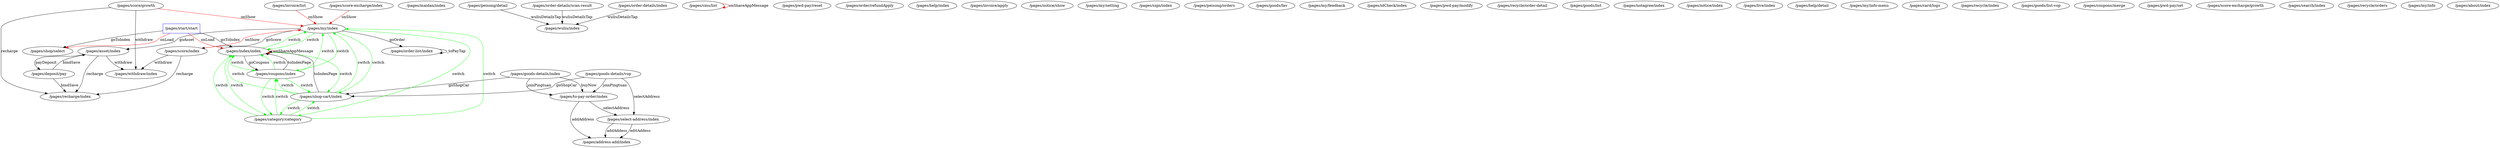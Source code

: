 // UI State Transfer Diagram
digraph {
	"/pages/invoice/list" [label="/pages/invoice/list"]
	"/pages/maidan/index" [label="/pages/maidan/index"]
	"/pages/peisong/detail" [label="/pages/peisong/detail"]
	"/pages/address-add/index" [label="/pages/address-add/index"]
	"/pages/cms/list" [label="/pages/cms/list"]
	"/pages/pwd-pay/reset" [label="/pages/pwd-pay/reset"]
	"/pages/order/refundApply" [label="/pages/order/refundApply"]
	"/pages/help/index" [label="/pages/help/index"]
	"/pages/invoice/apply" [label="/pages/invoice/apply"]
	"/pages/goods-details/index" [label="/pages/goods-details/index"]
	"/pages/notice/show" [label="/pages/notice/show"]
	"/pages/my/setting" [label="/pages/my/setting"]
	"/pages/index/index" [label="/pages/index/index"]
	"/pages/select-address/index" [label="/pages/select-address/index"]
	"/pages/order-details/scan-result" [label="/pages/order-details/scan-result"]
	"/pages/sign/index" [label="/pages/sign/index"]
	"/pages/peisong/orders" [label="/pages/peisong/orders"]
	"/pages/goods-details/vop" [label="/pages/goods-details/vop"]
	"/pages/goods/fav" [label="/pages/goods/fav"]
	"/pages/deposit/pay" [label="/pages/deposit/pay"]
	"/pages/my/feedback" [label="/pages/my/feedback"]
	"/pages/shop/select" [label="/pages/shop/select"]
	"/pages/order-details/index" [label="/pages/order-details/index"]
	"/pages/idCheck/index" [label="/pages/idCheck/index"]
	"/pages/pwd-pay/modify" [label="/pages/pwd-pay/modify"]
	"/pages/start/start" [label="/pages/start/start" color=blue shape=rectangle]
	"/pages/recycle/order-detail" [label="/pages/recycle/order-detail"]
	"/pages/goods/list" [label="/pages/goods/list"]
	"/pages/notagree/index" [label="/pages/notagree/index"]
	"/pages/notice/index" [label="/pages/notice/index"]
	"/pages/my/index" [label="/pages/my/index"]
	"/pages/live/index" [label="/pages/live/index"]
	"/pages/score/index" [label="/pages/score/index"]
	"/pages/order-list/index" [label="/pages/order-list/index"]
	"/pages/recharge/index" [label="/pages/recharge/index"]
	"/pages/asset/index" [label="/pages/asset/index"]
	"/pages/help/detail" [label="/pages/help/detail"]
	"/pages/my/info-menu" [label="/pages/my/info-menu"]
	"/pages/category/category" [label="/pages/category/category"]
	"/pages/score/growth" [label="/pages/score/growth"]
	"/pages/card/logs" [label="/pages/card/logs"]
	"/pages/to-pay-order/index" [label="/pages/to-pay-order/index"]
	"/pages/recycle/index" [label="/pages/recycle/index"]
	"/pages/goods/list-vop" [label="/pages/goods/list-vop"]
	"/pages/coupons/merge" [label="/pages/coupons/merge"]
	"/pages/pwd-pay/set" [label="/pages/pwd-pay/set"]
	"/pages/score-excharge/growth" [label="/pages/score-excharge/growth"]
	"/pages/search/index" [label="/pages/search/index"]
	"/pages/withdraw/index" [label="/pages/withdraw/index"]
	"/pages/recycle/orders" [label="/pages/recycle/orders"]
	"/pages/shop-cart/index" [label="/pages/shop-cart/index"]
	"/pages/coupons/index" [label="/pages/coupons/index"]
	"/pages/wuliu/index" [label="/pages/wuliu/index"]
	"/pages/my/info" [label="/pages/my/info"]
	"/pages/about/index" [label="/pages/about/index"]
	"/pages/score-excharge/index" [label="/pages/score-excharge/index"]
	"/pages/index/index" -> "/pages/category/category" [label=switch color=green]
	"/pages/index/index" -> "/pages/coupons/index" [label=switch color=green]
	"/pages/index/index" -> "/pages/shop-cart/index" [label=switch color=green]
	"/pages/index/index" -> "/pages/my/index" [label=switch color=green]
	"/pages/category/category" -> "/pages/index/index" [label=switch color=green]
	"/pages/category/category" -> "/pages/coupons/index" [label=switch color=green]
	"/pages/category/category" -> "/pages/shop-cart/index" [label=switch color=green]
	"/pages/category/category" -> "/pages/my/index" [label=switch color=green]
	"/pages/coupons/index" -> "/pages/index/index" [label=switch color=green]
	"/pages/coupons/index" -> "/pages/category/category" [label=switch color=green]
	"/pages/coupons/index" -> "/pages/shop-cart/index" [label=switch color=green]
	"/pages/coupons/index" -> "/pages/my/index" [label=switch color=green]
	"/pages/shop-cart/index" -> "/pages/index/index" [label=switch color=green]
	"/pages/shop-cart/index" -> "/pages/category/category" [label=switch color=green]
	"/pages/shop-cart/index" -> "/pages/coupons/index" [label=switch color=green]
	"/pages/shop-cart/index" -> "/pages/my/index" [label=switch color=green]
	"/pages/my/index" -> "/pages/index/index" [label=switch color=green]
	"/pages/my/index" -> "/pages/category/category" [label=switch color=green]
	"/pages/my/index" -> "/pages/coupons/index" [label=switch color=green]
	"/pages/my/index" -> "/pages/shop-cart/index" [label=switch color=green]
	"/pages/start/start" -> "/pages/index/index" [label=onLoad color=red]
	"/pages/start/start" -> "/pages/shop/select" [label=onLoad color=red]
	"/pages/start/start" -> "/pages/index/index" [label=goToIndex]
	"/pages/start/start" -> "/pages/shop/select" [label=goToIndex]
	"/pages/index/index" -> "/pages/index/index" [label=onShareAppMessage color=red]
	"/pages/index/index" -> "/pages/coupons/index" [label=goCoupons]
	"/pages/goods-details/index" -> "/pages/to-pay-order/index" [label=joinPingtuan]
	"/pages/goods-details/index" -> "/pages/to-pay-order/index" [label=buyNow]
	"/pages/goods-details/index" -> "/pages/shop-cart/index" [label=goShopCar]
	"/pages/goods-details/vop" -> "/pages/to-pay-order/index" [label=joinPingtuan]
	"/pages/goods-details/vop" -> "/pages/select-address/index" [label=selectAddress]
	"/pages/goods-details/vop" -> "/pages/shop-cart/index" [label=goShopCar]
	"/pages/shop-cart/index" -> "/pages/index/index" [label=toIndexPage]
	"/pages/to-pay-order/index" -> "/pages/address-add/index" [label=addAddress]
	"/pages/to-pay-order/index" -> "/pages/select-address/index" [label=selectAddress]
	"/pages/select-address/index" -> "/pages/address-add/index" [label=addAddess]
	"/pages/select-address/index" -> "/pages/address-add/index" [label=editAddess]
	"/pages/order-list/index" -> "/pages/order-list/index" [label=_toPayTap]
	"/pages/order-details/index" -> "/pages/wuliu/index" [label=wuliuDetailsTap]
	"/pages/order-details/scan-result" -> "/pages/wuliu/index" [label=wuliuDetailsTap]
	"/pages/my/index" -> "/pages/score/index" [label=goScore]
	"/pages/my/index" -> "/pages/asset/index" [label=goAsset]
	"/pages/my/index" -> "/pages/order-list/index" [label=goOrder]
	"/pages/score-excharge/index" -> "/pages/my/index" [label=onShow color=red]
	"/pages/asset/index" -> "/pages/deposit/pay" [label=payDeposit]
	"/pages/asset/index" -> "/pages/withdraw/index" [label=withdraw]
	"/pages/asset/index" -> "/pages/recharge/index" [label=recharge]
	"/pages/score/index" -> "/pages/withdraw/index" [label=withdraw]
	"/pages/score/index" -> "/pages/my/index" [label=onShow color=red]
	"/pages/score/index" -> "/pages/recharge/index" [label=recharge]
	"/pages/score/growth" -> "/pages/withdraw/index" [label=withdraw]
	"/pages/score/growth" -> "/pages/my/index" [label=onShow color=red]
	"/pages/score/growth" -> "/pages/recharge/index" [label=recharge]
	"/pages/coupons/index" -> "/pages/index/index" [label=toIndexPage]
	"/pages/invoice/list" -> "/pages/my/index" [label=onShow color=red]
	"/pages/deposit/pay" -> "/pages/recharge/index" [label=bindSave]
	"/pages/deposit/pay" -> "/pages/asset/index" [label=bindSave]
	"/pages/cms/list" -> "/pages/cms/list" [label=onShareAppMessage color=red]
	"/pages/peisong/detail" -> "/pages/wuliu/index" [label=wuliuDetailsTap]
}
